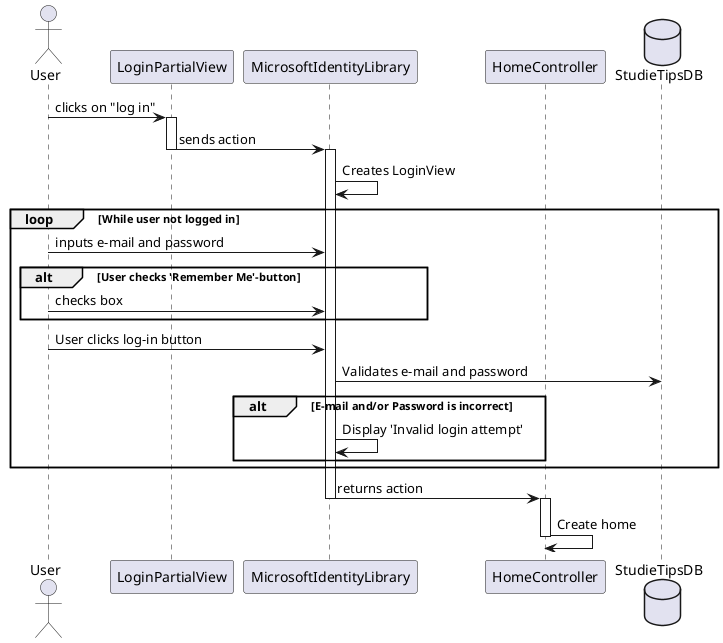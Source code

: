 @startuml LoginSequenceDiagram


actor User as User
participant LoginPartialView as LoginPartialView
participant MicrosoftIdentityLibrary as  MicrosoftIdentityLibrary
participant HomeController as HomeController
database StudieTipsDB as Database

User -> LoginPartialView : clicks on "log in"
activate LoginPartialView

LoginPartialView -> MicrosoftIdentityLibrary : sends action
deactivate LoginPartialView
activate MicrosoftIdentityLibrary

MicrosoftIdentityLibrary -> MicrosoftIdentityLibrary : Creates LoginView
loop While user not logged in
    User -> MicrosoftIdentityLibrary : inputs e-mail and password

    alt User checks 'Remember Me'-button
        User ->  MicrosoftIdentityLibrary : checks box

    end

    User -> MicrosoftIdentityLibrary : User clicks log-in button

    MicrosoftIdentityLibrary -> Database : Validates e-mail and password

    alt E-mail and/or Password is incorrect
        MicrosoftIdentityLibrary -> MicrosoftIdentityLibrary : Display 'Invalid login attempt'

    end
end
MicrosoftIdentityLibrary -> HomeController : returns action
deactivate MicrosoftIdentityLibrary

activate HomeController
HomeController -> HomeController : Create home 
deactivate HomeController

@enduml